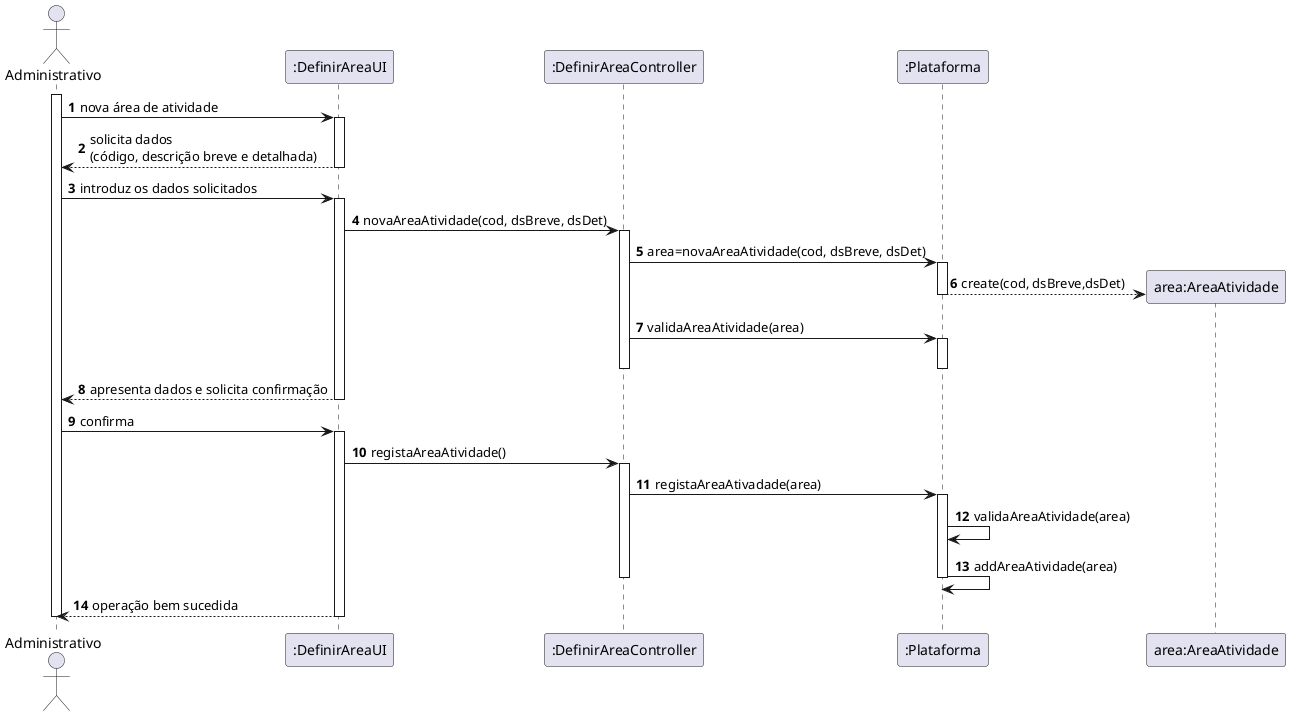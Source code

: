 @startuml
@startuml
autonumber
actor "Administrativo" as ADM

participant ":DefinirAreaUI" as UI
participant ":DefinirAreaController" as CTRL
participant ":Plataforma" as PLAT
participant "area:AreaAtividade" as AREA

activate ADM
ADM -> UI : nova área de atividade
activate UI
UI --> ADM : solicita dados \n(código, descrição breve e detalhada)
deactivate UI

ADM -> UI : introduz os dados solicitados
activate UI
UI -> CTRL : novaAreaAtividade(cod, dsBreve, dsDet)
activate CTRL
CTRL -> PLAT: area=novaAreaAtividade(cod, dsBreve, dsDet)
activate PLAT
PLAT --> AREA ** : create(cod, dsBreve,dsDet)
deactivate PLAT

CTRL -> PLAT: validaAreaAtividade(area)
activate PLAT
deactivate PLAT

deactivate CTRL
UI --> ADM : apresenta dados e solicita confirmação
deactivate UI

ADM -> UI : confirma
activate UI

UI -> CTRL: registaAreaAtividade()
activate CTRL
CTRL ->PLAT: registaAreaAtivadade(area)
activate PLAT
PLAT -> PLAT: validaAreaAtividade(area)
PLAT -> PLAT: addAreaAtividade(area)

deactivate PLAT
deactivate CTRL

UI --> ADM : operação bem sucedida
deactivate UI

deactivate ADM

@enduml
@enduml
